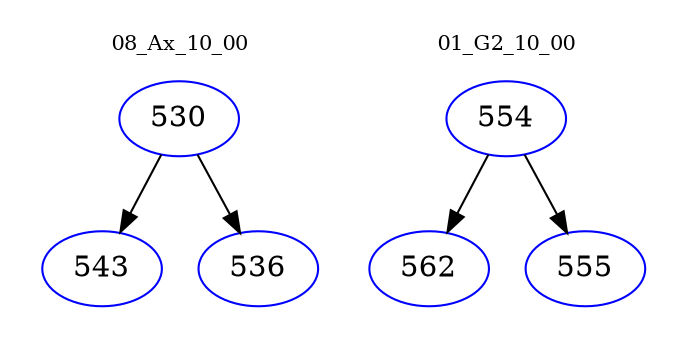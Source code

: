 digraph{
subgraph cluster_0 {
color = white
label = "08_Ax_10_00";
fontsize=10;
T0_530 [label="530", color="blue"]
T0_530 -> T0_543 [color="black"]
T0_543 [label="543", color="blue"]
T0_530 -> T0_536 [color="black"]
T0_536 [label="536", color="blue"]
}
subgraph cluster_1 {
color = white
label = "01_G2_10_00";
fontsize=10;
T1_554 [label="554", color="blue"]
T1_554 -> T1_562 [color="black"]
T1_562 [label="562", color="blue"]
T1_554 -> T1_555 [color="black"]
T1_555 [label="555", color="blue"]
}
}

